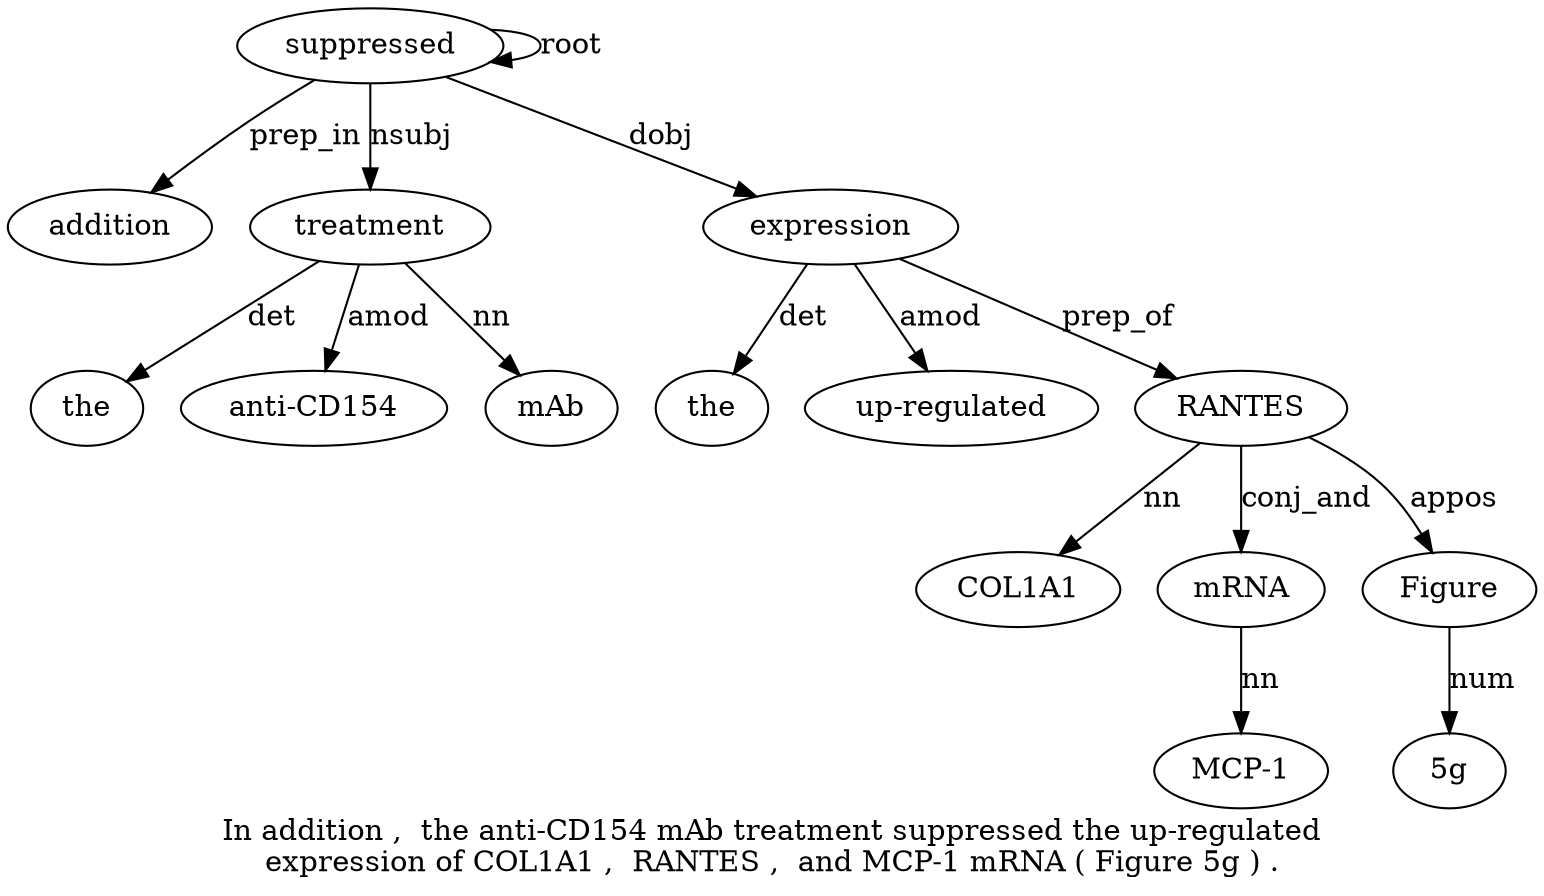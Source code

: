 digraph "In addition ,  the anti-CD154 mAb treatment suppressed the up-regulated expression of COL1A1 ,  RANTES ,  and MCP-1 mRNA ( Figure 5g ) ." {
label="In addition ,  the anti-CD154 mAb treatment suppressed the up-regulated
expression of COL1A1 ,  RANTES ,  and MCP-1 mRNA ( Figure 5g ) .";
suppressed8 [style=filled, fillcolor=white, label=suppressed];
addition2 [style=filled, fillcolor=white, label=addition];
suppressed8 -> addition2  [label=prep_in];
treatment7 [style=filled, fillcolor=white, label=treatment];
the4 [style=filled, fillcolor=white, label=the];
treatment7 -> the4  [label=det];
"anti-CD154" [style=filled, fillcolor=white, label="anti-CD154"];
treatment7 -> "anti-CD154"  [label=amod];
mAb6 [style=filled, fillcolor=white, label=mAb];
treatment7 -> mAb6  [label=nn];
suppressed8 -> treatment7  [label=nsubj];
suppressed8 -> suppressed8  [label=root];
expression11 [style=filled, fillcolor=white, label=expression];
the9 [style=filled, fillcolor=white, label=the];
expression11 -> the9  [label=det];
"up-regulated10" [style=filled, fillcolor=white, label="up-regulated"];
expression11 -> "up-regulated10"  [label=amod];
suppressed8 -> expression11  [label=dobj];
RANTES15 [style=filled, fillcolor=white, label=RANTES];
COL1A113 [style=filled, fillcolor=white, label=COL1A1];
RANTES15 -> COL1A113  [label=nn];
expression11 -> RANTES15  [label=prep_of];
mRNA19 [style=filled, fillcolor=white, label=mRNA];
"MCP-18" [style=filled, fillcolor=white, label="MCP-1"];
mRNA19 -> "MCP-18"  [label=nn];
RANTES15 -> mRNA19  [label=conj_and];
Figure21 [style=filled, fillcolor=white, label=Figure];
RANTES15 -> Figure21  [label=appos];
"5g22" [style=filled, fillcolor=white, label="5g"];
Figure21 -> "5g22"  [label=num];
}
